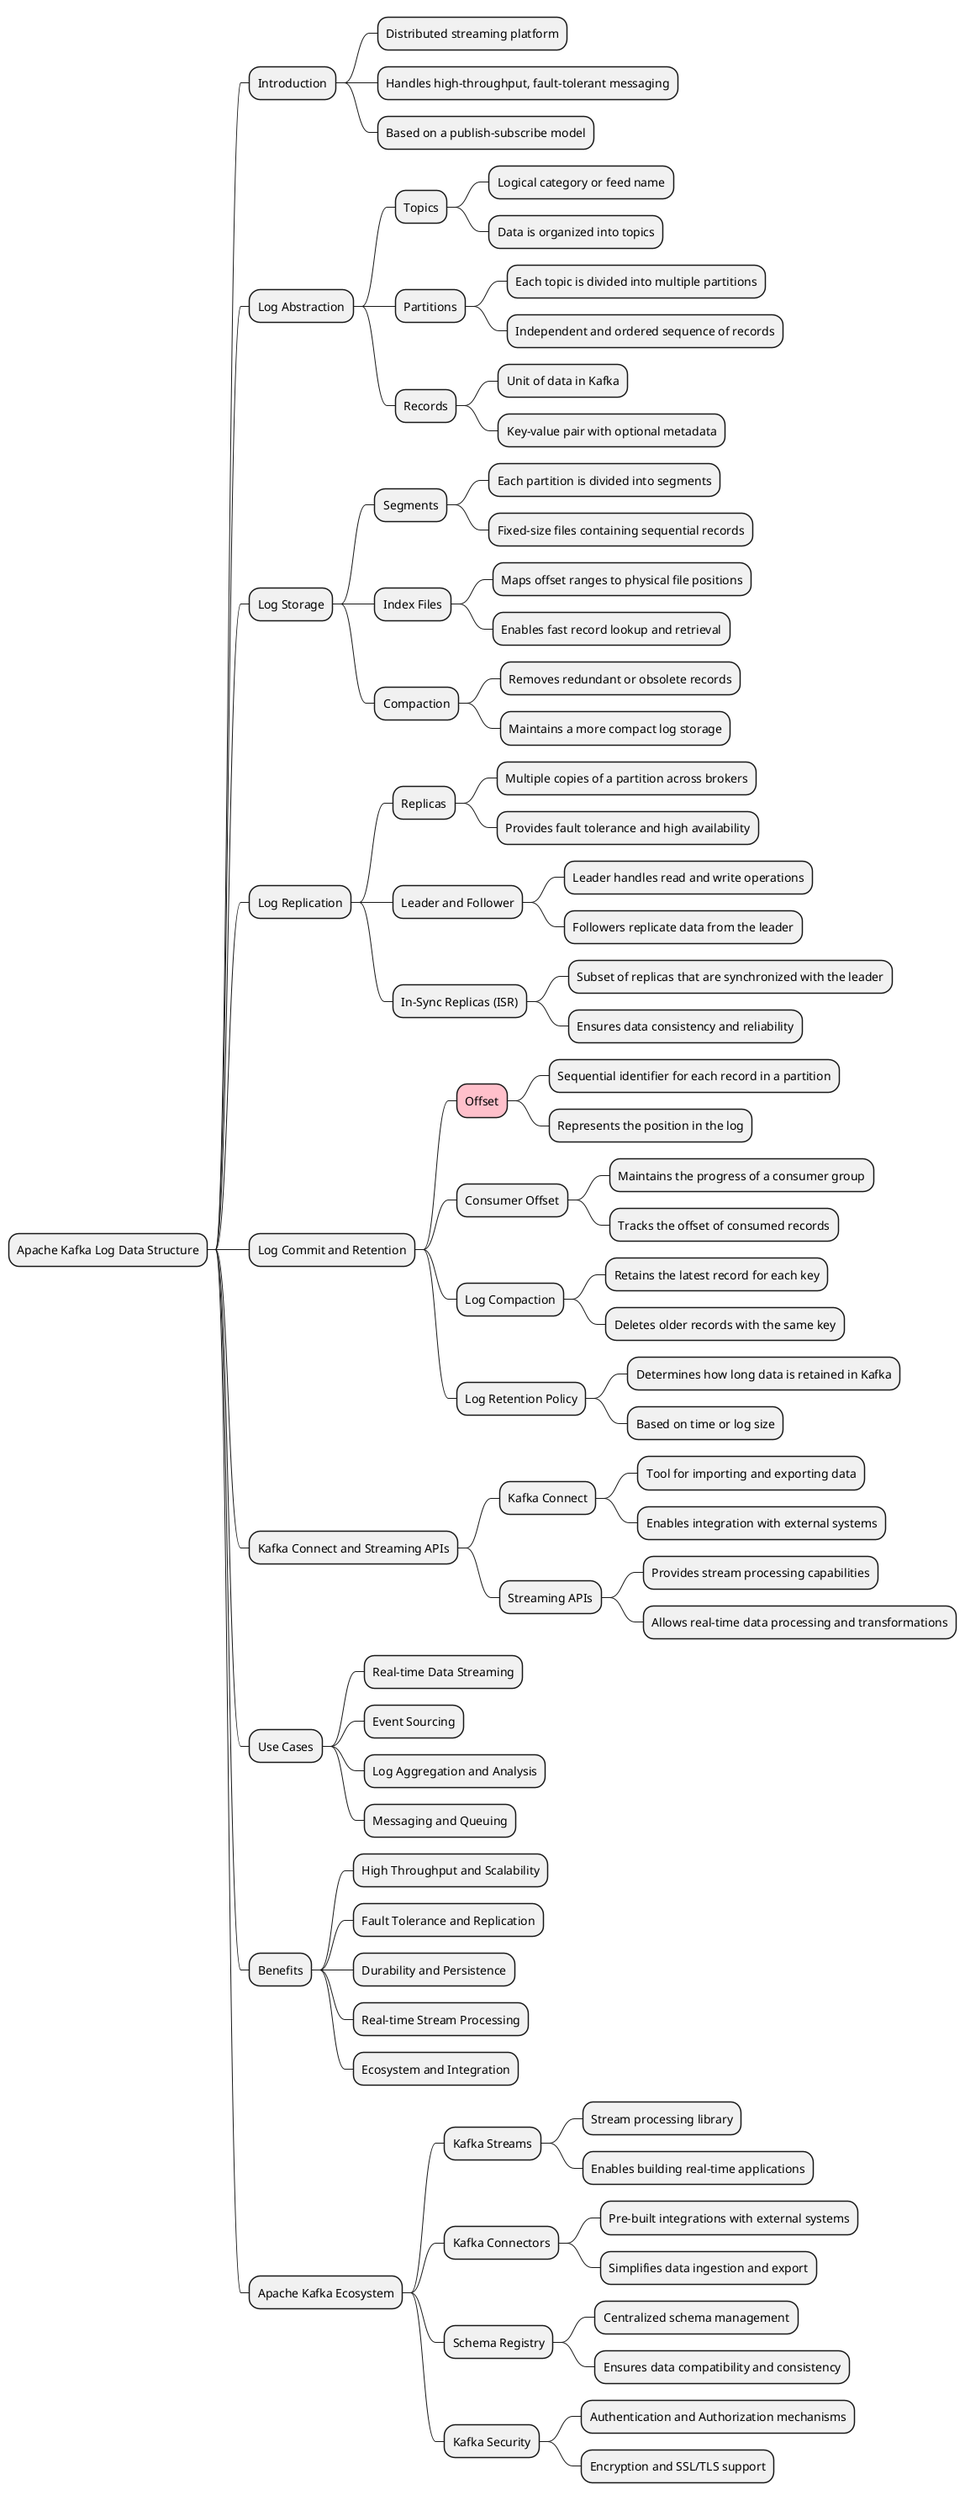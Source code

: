 @startmindmap

* Apache Kafka Log Data Structure
** Introduction
*** Distributed streaming platform
*** Handles high-throughput, fault-tolerant messaging
*** Based on a publish-subscribe model
** Log Abstraction
*** Topics
**** Logical category or feed name
**** Data is organized into topics
*** Partitions
**** Each topic is divided into multiple partitions
**** Independent and ordered sequence of records
*** Records
**** Unit of data in Kafka
**** Key-value pair with optional metadata
** Log Storage
*** Segments
**** Each partition is divided into segments
**** Fixed-size files containing sequential records
*** Index Files
**** Maps offset ranges to physical file positions
**** Enables fast record lookup and retrieval
*** Compaction
**** Removes redundant or obsolete records
**** Maintains a more compact log storage
** Log Replication
*** Replicas
**** Multiple copies of a partition across brokers
**** Provides fault tolerance and high availability
*** Leader and Follower
**** Leader handles read and write operations
**** Followers replicate data from the leader
*** In-Sync Replicas (ISR)
**** Subset of replicas that are synchronized with the leader
**** Ensures data consistency and reliability
** Log Commit and Retention
***[#pink] Offset
**** Sequential identifier for each record in a partition
**** Represents the position in the log
*** Consumer Offset
**** Maintains the progress of a consumer group
**** Tracks the offset of consumed records
*** Log Compaction
**** Retains the latest record for each key
**** Deletes older records with the same key
*** Log Retention Policy
**** Determines how long data is retained in Kafka
**** Based on time or log size
** Kafka Connect and Streaming APIs
*** Kafka Connect
**** Tool for importing and exporting data
**** Enables integration with external systems
*** Streaming APIs
**** Provides stream processing capabilities
**** Allows real-time data processing and transformations
** Use Cases
*** Real-time Data Streaming
*** Event Sourcing
*** Log Aggregation and Analysis
*** Messaging and Queuing
** Benefits
*** High Throughput and Scalability
*** Fault Tolerance and Replication
*** Durability and Persistence
*** Real-time Stream Processing
*** Ecosystem and Integration
** Apache Kafka Ecosystem
*** Kafka Streams
**** Stream processing library
**** Enables building real-time applications
*** Kafka Connectors
**** Pre-built integrations with external systems
**** Simplifies data ingestion and export
*** Schema Registry
**** Centralized schema management
**** Ensures data compatibility and consistency
*** Kafka Security
**** Authentication and Authorization mechanisms
**** Encryption and SSL/TLS support

@endmindmap
